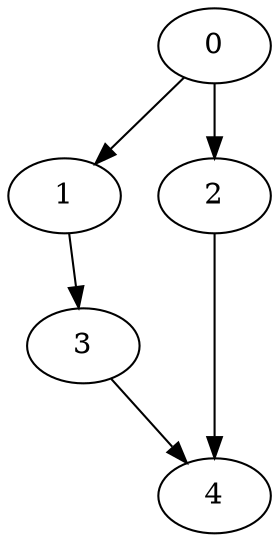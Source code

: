 digraph G {
	0;
	1;
	2;
	3;
	4;

	0 -> 2 [village=Munich; name=Town_Hall_Square; heightLimit=3; weight=30; primaryType=mainStreet; secondaryType=none;];
	0 -> 1 [village=Munich; name=Oak_Street; heightLimit=3; weight=10; primaryType=sideStreet; secondaryType=none;];
	1 -> 3 [village=Munich; name=Castle_Avenue; heightLimit=3; weight=10; primaryType=sideStreet; secondaryType=none;];
	2 -> 4 [village=Munich; name=On_the_Slope; heightLimit=3; weight=20; primaryType=sideStreet; secondaryType=none;];
	3 -> 4 [village=Munich; name=Maple_Way; heightLimit=3; weight=10; primaryType=sideStreet; secondaryType=none;];

}